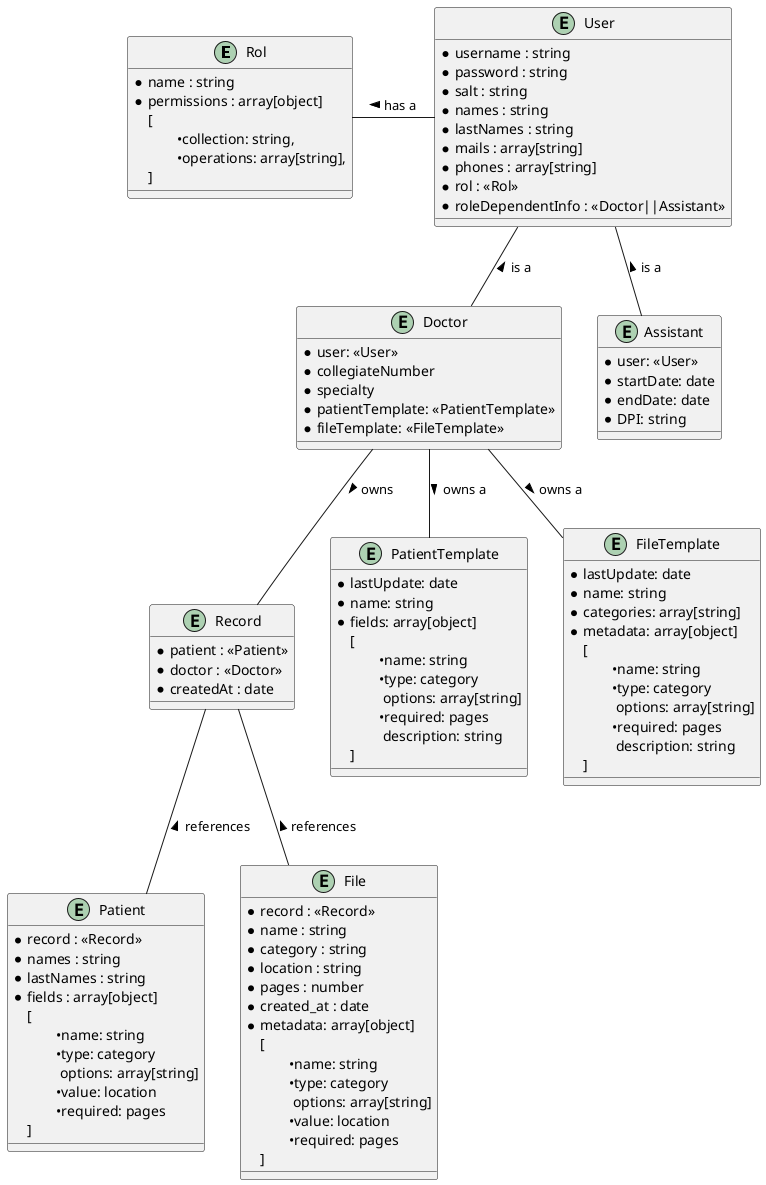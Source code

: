 @startuml entity

entity Rol {
    * name : string
    * permissions : array[object]
    [
        \t•collection: string,
        \t•operations: array[string],
    ]
}

entity User {
    * username : string
    * password : string
    * salt : string
    * names : string
    * lastNames : string
    * mails : array[string]
    * phones : array[string]
    * rol : <<Rol>>
    * roleDependentInfo : <<Doctor||Assistant>>
}

entity Doctor {
    * user: <<User>>
    * collegiateNumber
    * specialty
    * patientTemplate: <<PatientTemplate>>
    * fileTemplate: <<FileTemplate>>
}

entity Assistant {
    * user: <<User>>
    * startDate: date
    * endDate: date
    * DPI: string
}

entity Record {
    * patient : <<Patient>>
    * doctor : <<Doctor>>
    * createdAt : date
}

entity PatientTemplate {
    * lastUpdate: date
    * name: string
    * fields: array[object]
    [
        \t•name: string
        \t•type: category
        \t options: array[string]
        \t•required: pages
        \t description: string
    ]
}

entity Patient {
    * record : <<Record>>
    * names : string
    * lastNames : string
    * fields : array[object]
    [
        \t•name: string
        \t•type: category
        \t options: array[string]
        \t•value: location
        \t•required: pages
    ]
    
}

entity FileTemplate {
    * lastUpdate: date
    * name: string
    * categories: array[string]
    * metadata: array[object]
    [
        \t•name: string
        \t•type: category
        \t options: array[string]
        \t•required: pages
        \t description: string
    ]
}

entity File {
    * record : <<Record>>
    * name : string
    * category : string
    * location : string
    * pages : number
    * created_at : date
    * metadata: array[object]
    [
        \t•name: string
        \t•type: category
        \t options: array[string]
        \t•value: location
        \t•required: pages
    ]
}

User -l- Rol : > has a
User -d- Doctor : < is a
User -d- Assistant : < is a

Record -u- Doctor : < owns
Record -- File  : < references
Record -- Patient : < references

Doctor -- FileTemplate : > owns a 
Doctor -- PatientTemplate : > owns a

@enduml